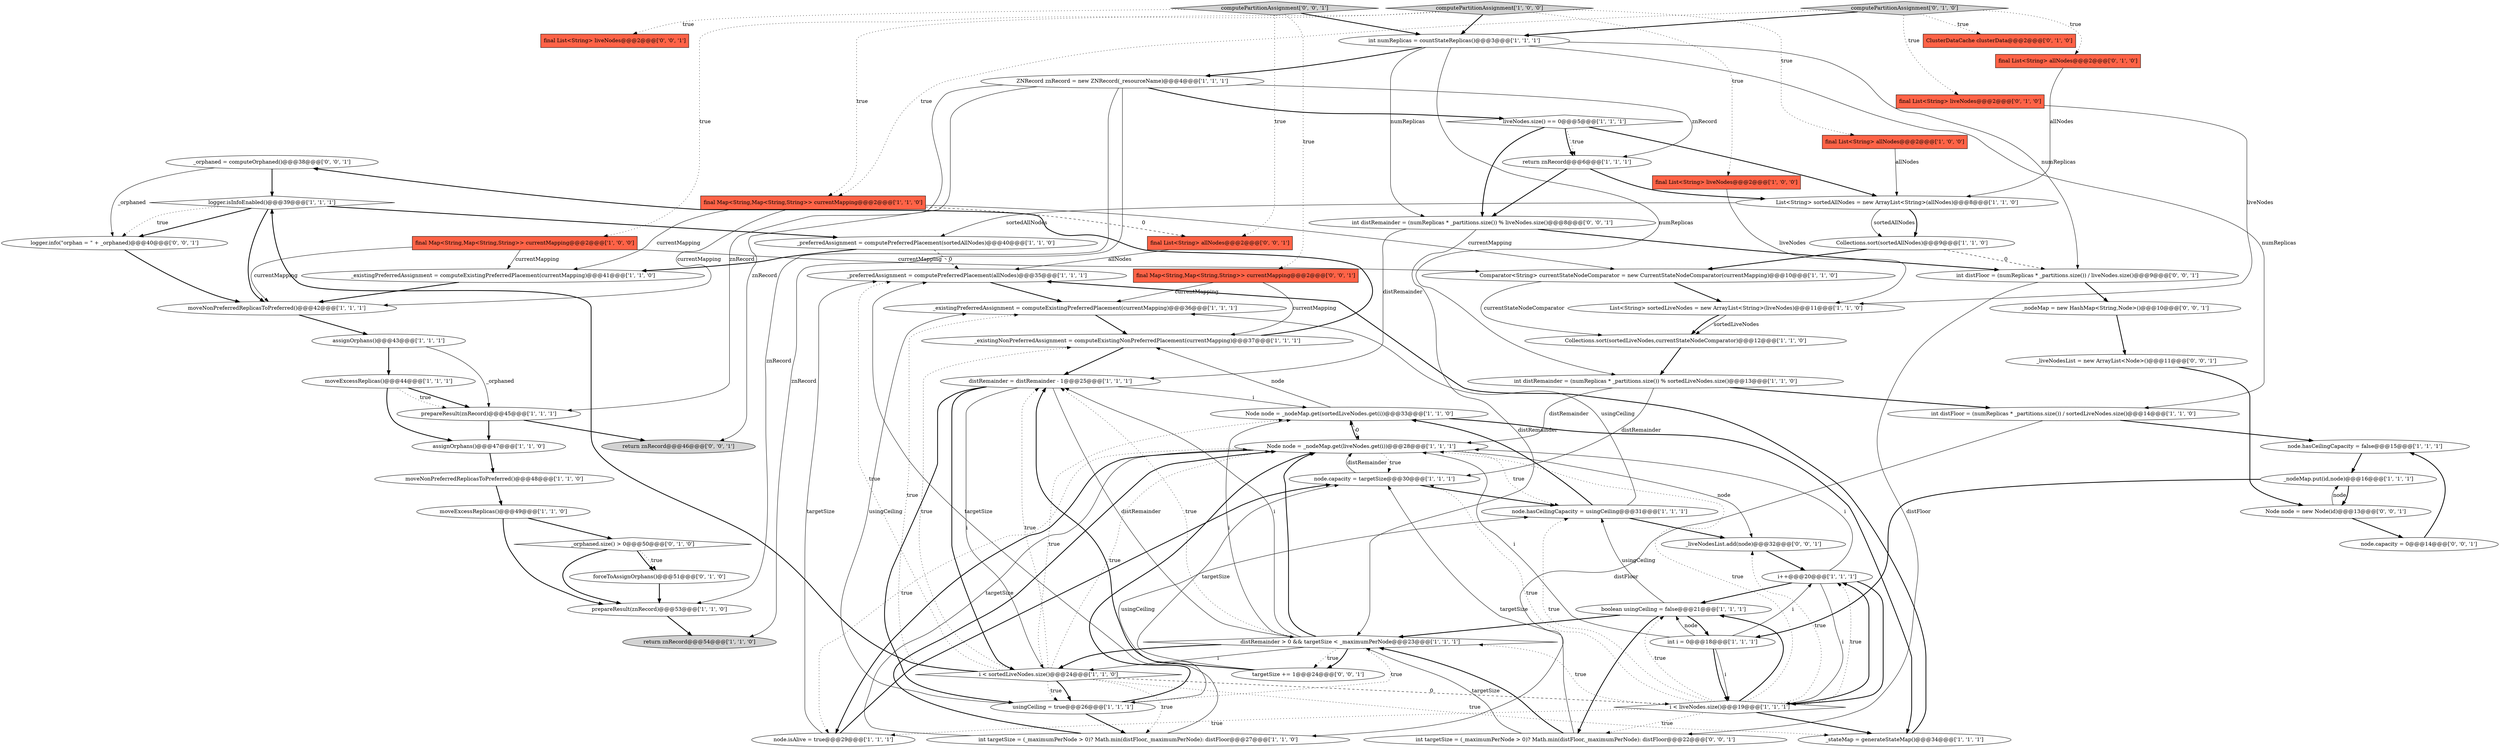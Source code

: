 digraph {
63 [style = filled, label = "_orphaned = computeOrphaned()@@@38@@@['0', '0', '1']", fillcolor = white, shape = ellipse image = "AAA0AAABBB3BBB"];
59 [style = filled, label = "node.capacity = 0@@@14@@@['0', '0', '1']", fillcolor = white, shape = ellipse image = "AAA0AAABBB3BBB"];
38 [style = filled, label = "Node node = _nodeMap.get(sortedLiveNodes.get(i))@@@33@@@['1', '1', '0']", fillcolor = white, shape = ellipse image = "AAA0AAABBB1BBB"];
50 [style = filled, label = "ClusterDataCache clusterData@@@2@@@['0', '1', '0']", fillcolor = tomato, shape = box image = "AAA0AAABBB2BBB"];
12 [style = filled, label = "i++@@@20@@@['1', '1', '1']", fillcolor = white, shape = ellipse image = "AAA0AAABBB1BBB"];
43 [style = filled, label = "Collections.sort(sortedAllNodes)@@@9@@@['1', '1', '0']", fillcolor = white, shape = ellipse image = "AAA0AAABBB1BBB"];
69 [style = filled, label = "_nodeMap = new HashMap<String,Node>()@@@10@@@['0', '0', '1']", fillcolor = white, shape = ellipse image = "AAA0AAABBB3BBB"];
32 [style = filled, label = "_existingNonPreferredAssignment = computeExistingNonPreferredPlacement(currentMapping)@@@37@@@['1', '1', '1']", fillcolor = white, shape = ellipse image = "AAA0AAABBB1BBB"];
15 [style = filled, label = "node.hasCeilingCapacity = false@@@15@@@['1', '1', '1']", fillcolor = white, shape = ellipse image = "AAA0AAABBB1BBB"];
22 [style = filled, label = "assignOrphans()@@@47@@@['1', '1', '0']", fillcolor = white, shape = ellipse image = "AAA0AAABBB1BBB"];
41 [style = filled, label = "int targetSize = (_maximumPerNode > 0)? Math.min(distFloor,_maximumPerNode): distFloor@@@27@@@['1', '1', '0']", fillcolor = white, shape = ellipse image = "AAA0AAABBB1BBB"];
0 [style = filled, label = "final List<String> allNodes@@@2@@@['1', '0', '0']", fillcolor = tomato, shape = box image = "AAA0AAABBB1BBB"];
34 [style = filled, label = "_preferredAssignment = computePreferredPlacement(allNodes)@@@35@@@['1', '1', '1']", fillcolor = white, shape = ellipse image = "AAA0AAABBB1BBB"];
44 [style = filled, label = "moveNonPreferredReplicasToPreferred()@@@42@@@['1', '1', '1']", fillcolor = white, shape = ellipse image = "AAA0AAABBB1BBB"];
40 [style = filled, label = "ZNRecord znRecord = new ZNRecord(_resourceName)@@@4@@@['1', '1', '1']", fillcolor = white, shape = ellipse image = "AAA0AAABBB1BBB"];
26 [style = filled, label = "moveExcessReplicas()@@@44@@@['1', '1', '1']", fillcolor = white, shape = ellipse image = "AAA0AAABBB1BBB"];
17 [style = filled, label = "node.hasCeilingCapacity = usingCeiling@@@31@@@['1', '1', '1']", fillcolor = white, shape = ellipse image = "AAA0AAABBB1BBB"];
39 [style = filled, label = "int distRemainder = (numReplicas * _partitions.size()) % sortedLiveNodes.size()@@@13@@@['1', '1', '0']", fillcolor = white, shape = ellipse image = "AAA0AAABBB1BBB"];
61 [style = filled, label = "logger.info(\"orphan = \" + _orphaned)@@@40@@@['0', '0', '1']", fillcolor = white, shape = ellipse image = "AAA0AAABBB3BBB"];
21 [style = filled, label = "prepareResult(znRecord)@@@45@@@['1', '1', '1']", fillcolor = white, shape = ellipse image = "AAA0AAABBB1BBB"];
64 [style = filled, label = "return znRecord@@@46@@@['0', '0', '1']", fillcolor = lightgray, shape = ellipse image = "AAA0AAABBB3BBB"];
66 [style = filled, label = "computePartitionAssignment['0', '0', '1']", fillcolor = lightgray, shape = diamond image = "AAA0AAABBB3BBB"];
55 [style = filled, label = "final List<String> liveNodes@@@2@@@['0', '0', '1']", fillcolor = tomato, shape = box image = "AAA0AAABBB3BBB"];
23 [style = filled, label = "boolean usingCeiling = false@@@21@@@['1', '1', '1']", fillcolor = white, shape = ellipse image = "AAA0AAABBB1BBB"];
53 [style = filled, label = "computePartitionAssignment['0', '1', '0']", fillcolor = lightgray, shape = diamond image = "AAA0AAABBB2BBB"];
35 [style = filled, label = "moveNonPreferredReplicasToPreferred()@@@48@@@['1', '1', '0']", fillcolor = white, shape = ellipse image = "AAA0AAABBB1BBB"];
10 [style = filled, label = "Node node = _nodeMap.get(liveNodes.get(i))@@@28@@@['1', '1', '1']", fillcolor = white, shape = ellipse image = "AAA0AAABBB1BBB"];
28 [style = filled, label = "liveNodes.size() == 0@@@5@@@['1', '1', '1']", fillcolor = white, shape = diamond image = "AAA0AAABBB1BBB"];
67 [style = filled, label = "_liveNodesList = new ArrayList<Node>()@@@11@@@['0', '0', '1']", fillcolor = white, shape = ellipse image = "AAA0AAABBB3BBB"];
36 [style = filled, label = "List<String> sortedAllNodes = new ArrayList<String>(allNodes)@@@8@@@['1', '1', '0']", fillcolor = white, shape = ellipse image = "AAA0AAABBB1BBB"];
56 [style = filled, label = "final Map<String,Map<String,String>> currentMapping@@@2@@@['0', '0', '1']", fillcolor = tomato, shape = box image = "AAA0AAABBB3BBB"];
5 [style = filled, label = "int distFloor = (numReplicas * _partitions.size()) / sortedLiveNodes.size()@@@14@@@['1', '1', '0']", fillcolor = white, shape = ellipse image = "AAA0AAABBB1BBB"];
45 [style = filled, label = "usingCeiling = true@@@26@@@['1', '1', '1']", fillcolor = white, shape = ellipse image = "AAA0AAABBB1BBB"];
7 [style = filled, label = "List<String> sortedLiveNodes = new ArrayList<String>(liveNodes)@@@11@@@['1', '1', '0']", fillcolor = white, shape = ellipse image = "AAA0AAABBB1BBB"];
3 [style = filled, label = "_stateMap = generateStateMap()@@@34@@@['1', '1', '1']", fillcolor = white, shape = ellipse image = "AAA0AAABBB1BBB"];
46 [style = filled, label = "i < liveNodes.size()@@@19@@@['1', '1', '1']", fillcolor = white, shape = diamond image = "AAA0AAABBB1BBB"];
25 [style = filled, label = "_preferredAssignment = computePreferredPlacement(sortedAllNodes)@@@40@@@['1', '1', '0']", fillcolor = white, shape = ellipse image = "AAA0AAABBB1BBB"];
47 [style = filled, label = "Collections.sort(sortedLiveNodes,currentStateNodeComparator)@@@12@@@['1', '1', '0']", fillcolor = white, shape = ellipse image = "AAA0AAABBB1BBB"];
1 [style = filled, label = "Comparator<String> currentStateNodeComparator = new CurrentStateNodeComparator(currentMapping)@@@10@@@['1', '1', '0']", fillcolor = white, shape = ellipse image = "AAA0AAABBB1BBB"];
6 [style = filled, label = "assignOrphans()@@@43@@@['1', '1', '1']", fillcolor = white, shape = ellipse image = "AAA0AAABBB1BBB"];
31 [style = filled, label = "int i = 0@@@18@@@['1', '1', '1']", fillcolor = white, shape = ellipse image = "AAA0AAABBB1BBB"];
13 [style = filled, label = "logger.isInfoEnabled()@@@39@@@['1', '1', '1']", fillcolor = white, shape = diamond image = "AAA0AAABBB1BBB"];
37 [style = filled, label = "distRemainder = distRemainder - 1@@@25@@@['1', '1', '1']", fillcolor = white, shape = ellipse image = "AAA0AAABBB1BBB"];
52 [style = filled, label = "final List<String> allNodes@@@2@@@['0', '1', '0']", fillcolor = tomato, shape = box image = "AAA0AAABBB2BBB"];
58 [style = filled, label = "targetSize += 1@@@24@@@['0', '0', '1']", fillcolor = white, shape = ellipse image = "AAA0AAABBB3BBB"];
65 [style = filled, label = "int distRemainder = (numReplicas * _partitions.size()) % liveNodes.size()@@@8@@@['0', '0', '1']", fillcolor = white, shape = ellipse image = "AAA0AAABBB3BBB"];
27 [style = filled, label = "final Map<String,Map<String,String>> currentMapping@@@2@@@['1', '1', '0']", fillcolor = tomato, shape = box image = "AAA0AAABBB1BBB"];
30 [style = filled, label = "int numReplicas = countStateReplicas()@@@3@@@['1', '1', '1']", fillcolor = white, shape = ellipse image = "AAA0AAABBB1BBB"];
48 [style = filled, label = "forceToAssignOrphans()@@@51@@@['0', '1', '0']", fillcolor = white, shape = ellipse image = "AAA1AAABBB2BBB"];
11 [style = filled, label = "_nodeMap.put(id,node)@@@16@@@['1', '1', '1']", fillcolor = white, shape = ellipse image = "AAA0AAABBB1BBB"];
29 [style = filled, label = "moveExcessReplicas()@@@49@@@['1', '1', '0']", fillcolor = white, shape = ellipse image = "AAA0AAABBB1BBB"];
2 [style = filled, label = "_existingPreferredAssignment = computeExistingPreferredPlacement(currentMapping)@@@41@@@['1', '1', '0']", fillcolor = white, shape = ellipse image = "AAA0AAABBB1BBB"];
54 [style = filled, label = "Node node = new Node(id)@@@13@@@['0', '0', '1']", fillcolor = white, shape = ellipse image = "AAA0AAABBB3BBB"];
62 [style = filled, label = "final List<String> allNodes@@@2@@@['0', '0', '1']", fillcolor = tomato, shape = box image = "AAA0AAABBB3BBB"];
4 [style = filled, label = "_existingPreferredAssignment = computeExistingPreferredPlacement(currentMapping)@@@36@@@['1', '1', '1']", fillcolor = white, shape = ellipse image = "AAA0AAABBB1BBB"];
20 [style = filled, label = "return znRecord@@@54@@@['1', '1', '0']", fillcolor = lightgray, shape = ellipse image = "AAA0AAABBB1BBB"];
60 [style = filled, label = "int targetSize = (_maximumPerNode > 0)? Math.min(distFloor,_maximumPerNode): distFloor@@@22@@@['0', '0', '1']", fillcolor = white, shape = ellipse image = "AAA0AAABBB3BBB"];
51 [style = filled, label = "_orphaned.size() > 0@@@50@@@['0', '1', '0']", fillcolor = white, shape = diamond image = "AAA1AAABBB2BBB"];
16 [style = filled, label = "i < sortedLiveNodes.size()@@@24@@@['1', '1', '0']", fillcolor = white, shape = diamond image = "AAA0AAABBB1BBB"];
19 [style = filled, label = "final List<String> liveNodes@@@2@@@['1', '0', '0']", fillcolor = tomato, shape = box image = "AAA0AAABBB1BBB"];
18 [style = filled, label = "final Map<String,Map<String,String>> currentMapping@@@2@@@['1', '0', '0']", fillcolor = tomato, shape = box image = "AAA0AAABBB1BBB"];
57 [style = filled, label = "_liveNodesList.add(node)@@@32@@@['0', '0', '1']", fillcolor = white, shape = ellipse image = "AAA0AAABBB3BBB"];
14 [style = filled, label = "return znRecord@@@6@@@['1', '1', '1']", fillcolor = white, shape = ellipse image = "AAA0AAABBB1BBB"];
33 [style = filled, label = "node.isAlive = true@@@29@@@['1', '1', '1']", fillcolor = white, shape = ellipse image = "AAA0AAABBB1BBB"];
68 [style = filled, label = "int distFloor = (numReplicas * _partitions.size()) / liveNodes.size()@@@9@@@['0', '0', '1']", fillcolor = white, shape = ellipse image = "AAA0AAABBB3BBB"];
42 [style = filled, label = "node.capacity = targetSize@@@30@@@['1', '1', '1']", fillcolor = white, shape = ellipse image = "AAA0AAABBB1BBB"];
49 [style = filled, label = "final List<String> liveNodes@@@2@@@['0', '1', '0']", fillcolor = tomato, shape = box image = "AAA0AAABBB2BBB"];
9 [style = filled, label = "prepareResult(znRecord)@@@53@@@['1', '1', '0']", fillcolor = white, shape = ellipse image = "AAA0AAABBB1BBB"];
8 [style = filled, label = "distRemainder > 0 && targetSize < _maximumPerNode@@@23@@@['1', '1', '1']", fillcolor = white, shape = diamond image = "AAA0AAABBB1BBB"];
24 [style = filled, label = "computePartitionAssignment['1', '0', '0']", fillcolor = lightgray, shape = diamond image = "AAA0AAABBB1BBB"];
51->48 [style = bold, label=""];
51->9 [style = bold, label=""];
31->10 [style = solid, label="i"];
13->61 [style = bold, label=""];
21->22 [style = bold, label=""];
18->1 [style = solid, label="currentMapping"];
39->5 [style = bold, label=""];
54->11 [style = solid, label="node"];
13->25 [style = bold, label=""];
53->52 [style = dotted, label="true"];
23->17 [style = solid, label="usingCeiling"];
40->28 [style = bold, label=""];
32->37 [style = bold, label=""];
30->5 [style = solid, label="numReplicas"];
36->43 [style = solid, label="sortedAllNodes"];
45->41 [style = bold, label=""];
22->35 [style = bold, label=""];
46->33 [style = dotted, label="true"];
12->23 [style = bold, label=""];
30->68 [style = solid, label="numReplicas"];
16->13 [style = bold, label=""];
67->54 [style = bold, label=""];
58->37 [style = bold, label=""];
38->10 [style = dashed, label="0"];
39->10 [style = solid, label="distRemainder"];
48->9 [style = bold, label=""];
34->4 [style = bold, label=""];
58->42 [style = solid, label="targetSize"];
60->42 [style = solid, label="targetSize"];
10->57 [style = solid, label="node"];
16->10 [style = dotted, label="true"];
66->56 [style = dotted, label="true"];
12->46 [style = bold, label=""];
21->64 [style = bold, label=""];
49->7 [style = solid, label="liveNodes"];
65->68 [style = bold, label=""];
38->32 [style = solid, label="node"];
10->38 [style = bold, label=""];
46->8 [style = dotted, label="true"];
16->45 [style = bold, label=""];
37->16 [style = bold, label=""];
16->3 [style = dotted, label="true"];
7->47 [style = bold, label=""];
44->6 [style = bold, label=""];
8->16 [style = bold, label=""];
26->22 [style = bold, label=""];
63->13 [style = bold, label=""];
26->21 [style = bold, label=""];
40->20 [style = solid, label="znRecord"];
51->48 [style = dotted, label="true"];
31->12 [style = solid, label="i"];
11->31 [style = bold, label=""];
10->33 [style = dotted, label="true"];
8->16 [style = solid, label="i"];
26->21 [style = dotted, label="true"];
9->20 [style = bold, label=""];
53->50 [style = dotted, label="true"];
47->39 [style = bold, label=""];
23->60 [style = bold, label=""];
13->44 [style = bold, label=""];
29->51 [style = bold, label=""];
36->25 [style = solid, label="sortedAllNodes"];
16->38 [style = dotted, label="true"];
46->12 [style = dotted, label="true"];
27->62 [style = dashed, label="0"];
10->42 [style = dotted, label="true"];
31->46 [style = solid, label="i"];
17->57 [style = bold, label=""];
19->7 [style = solid, label="liveNodes"];
13->61 [style = dotted, label="true"];
53->30 [style = bold, label=""];
41->10 [style = solid, label="targetSize"];
37->45 [style = bold, label=""];
43->1 [style = bold, label=""];
46->60 [style = dotted, label="true"];
16->32 [style = dotted, label="true"];
8->38 [style = solid, label="i"];
46->42 [style = dotted, label="true"];
28->14 [style = bold, label=""];
65->37 [style = solid, label="distRemainder"];
27->2 [style = solid, label="currentMapping"];
28->65 [style = bold, label=""];
2->44 [style = bold, label=""];
8->10 [style = bold, label=""];
14->36 [style = bold, label=""];
8->37 [style = dotted, label="true"];
61->44 [style = bold, label=""];
60->8 [style = solid, label="targetSize"];
60->8 [style = bold, label=""];
33->34 [style = solid, label="targetSize"];
68->69 [style = bold, label=""];
36->43 [style = bold, label=""];
53->49 [style = dotted, label="true"];
6->26 [style = bold, label=""];
30->39 [style = solid, label="numReplicas"];
45->4 [style = solid, label="usingCeiling"];
5->41 [style = solid, label="distFloor"];
37->16 [style = solid, label="i"];
46->23 [style = bold, label=""];
0->36 [style = solid, label="allNodes"];
54->59 [style = bold, label=""];
57->12 [style = bold, label=""];
52->36 [style = solid, label="allNodes"];
31->23 [style = solid, label="node"];
8->58 [style = dotted, label="true"];
16->45 [style = dotted, label="true"];
68->60 [style = solid, label="distFloor"];
23->31 [style = bold, label=""];
12->46 [style = solid, label="i"];
24->19 [style = dotted, label="true"];
16->41 [style = dotted, label="true"];
63->61 [style = solid, label="_orphaned"];
31->46 [style = bold, label=""];
15->11 [style = bold, label=""];
8->37 [style = solid, label="i"];
41->10 [style = bold, label=""];
42->17 [style = bold, label=""];
46->57 [style = dotted, label="true"];
18->44 [style = solid, label="currentMapping"];
16->46 [style = dashed, label="0"];
37->38 [style = solid, label="i"];
28->14 [style = dotted, label="true"];
6->21 [style = solid, label="_orphaned"];
1->7 [style = bold, label=""];
8->58 [style = bold, label=""];
66->62 [style = dotted, label="true"];
46->3 [style = bold, label=""];
27->1 [style = solid, label="currentMapping"];
46->17 [style = dotted, label="true"];
46->12 [style = bold, label=""];
25->34 [style = dashed, label="0"];
14->65 [style = bold, label=""];
24->18 [style = dotted, label="true"];
42->10 [style = solid, label="distRemainder"];
29->9 [style = bold, label=""];
40->64 [style = solid, label="znRecord"];
16->4 [style = dotted, label="true"];
18->2 [style = solid, label="currentMapping"];
37->8 [style = solid, label="distRemainder"];
45->17 [style = solid, label="usingCeiling"];
69->67 [style = bold, label=""];
24->0 [style = dotted, label="true"];
25->2 [style = bold, label=""];
17->38 [style = bold, label=""];
4->32 [style = bold, label=""];
16->37 [style = dotted, label="true"];
16->34 [style = dotted, label="true"];
24->30 [style = bold, label=""];
59->15 [style = bold, label=""];
66->55 [style = dotted, label="true"];
32->63 [style = bold, label=""];
43->68 [style = dashed, label="0"];
38->3 [style = bold, label=""];
53->27 [style = dotted, label="true"];
28->36 [style = bold, label=""];
39->42 [style = solid, label="distRemainder"];
66->30 [style = bold, label=""];
27->44 [style = solid, label="currentMapping"];
33->42 [style = bold, label=""];
41->34 [style = solid, label="targetSize"];
23->8 [style = bold, label=""];
62->34 [style = solid, label="allNodes"];
46->23 [style = dotted, label="true"];
1->47 [style = solid, label="currentStateNodeComparator"];
17->4 [style = solid, label="usingCeiling"];
35->29 [style = bold, label=""];
24->27 [style = dotted, label="true"];
30->40 [style = bold, label=""];
8->45 [style = dotted, label="true"];
56->32 [style = solid, label="currentMapping"];
65->8 [style = solid, label="distRemainder"];
10->17 [style = dotted, label="true"];
11->54 [style = bold, label=""];
30->65 [style = solid, label="numReplicas"];
40->21 [style = solid, label="znRecord"];
10->33 [style = bold, label=""];
40->9 [style = solid, label="znRecord"];
46->10 [style = dotted, label="true"];
12->10 [style = solid, label="i"];
45->10 [style = bold, label=""];
3->34 [style = bold, label=""];
7->47 [style = solid, label="sortedLiveNodes"];
5->15 [style = bold, label=""];
40->14 [style = solid, label="znRecord"];
56->4 [style = solid, label="currentMapping"];
}
